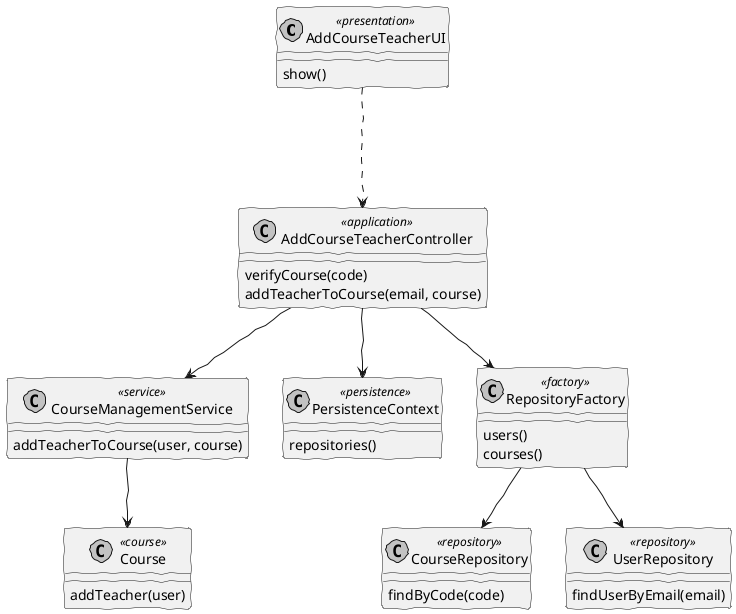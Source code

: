 @startuml
skinparam handwritten true
skinparam monochrome true
skinparam packageStyle rect
skinparam defaultFontName FG Virgil
skinparam shadowing false


class AddCourseTeacherUI <<presentation>>{
show()
}

class AddCourseTeacherController<<application>>{
verifyCourse(code)
addTeacherToCourse(email, course)
}

class CourseManagementService<<service>>{
addTeacherToCourse(user, course)
}

class Course<<course>>{
addTeacher(user)
}

class PersistenceContext<<persistence>>{
repositories()
}

class RepositoryFactory<<factory>>{
users()
courses()
}

class CourseRepository <<repository>>{
findByCode(code)
}

class UserRepository <<repository>>{
findUserByEmail(email)
}

AddCourseTeacherUI -.-> AddCourseTeacherController

AddCourseTeacherController --> PersistenceContext
AddCourseTeacherController --> RepositoryFactory
AddCourseTeacherController --> CourseManagementService

RepositoryFactory --> UserRepository
RepositoryFactory --> CourseRepository

CourseManagementService --> Course
@enduml